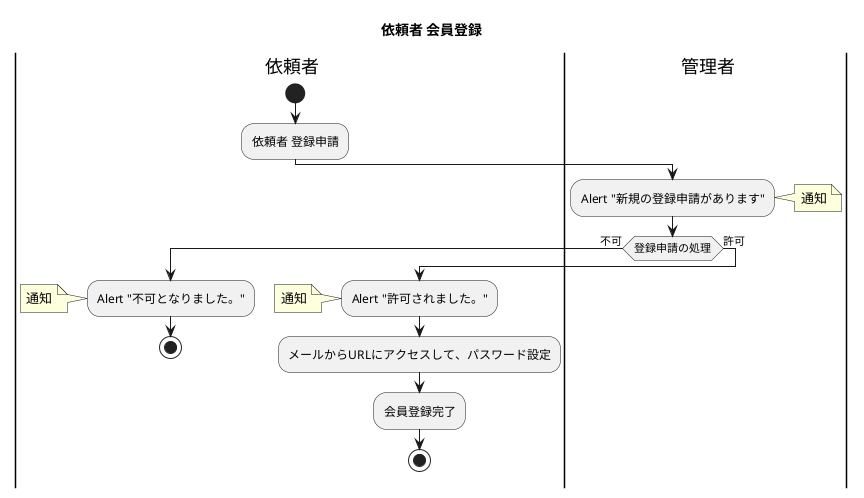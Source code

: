 @startuml
title 依頼者 会員登録
|delivery_office| 依頼者
|admin| 管理者

|delivery_office|
start
:依頼者 登録申請;
|admin|
:Alert "新規の登録申請があります";
note right: 通知
if(登録申請の処理) is (不可) then
 |delivery_office|
  :Alert "不可となりました。";
  note left: 通知
  stop
else(許可)
  |delivery_office|
  :Alert "許可されました。";
  note left: 通知
  :メールからURLにアクセスして、パスワード設定;
  :会員登録完了;
  stop
endif
@enduml
